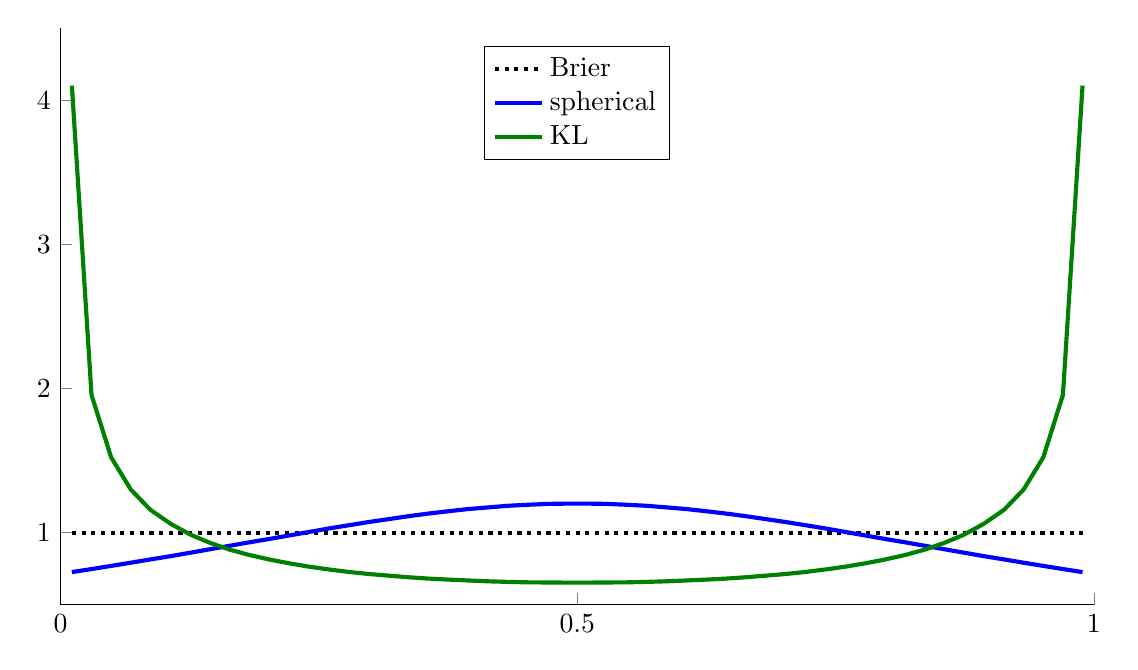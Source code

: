% This file was created by matlab2tikz v0.2.2.
% Copyright (c) 2008--2012, Nico Schlömer <nico.schloemer@gmail.com>
% All rights reserved.
% 
% The latest updates can be retrieved from
%   http://www.mathworks.com/matlabcentral/fileexchange/22022-matlab2tikz
% where you can also make suggestions and rate matlab2tikz.
% 
% 
% 
\begin{tikzpicture}

\begin{axis}[%
view={0}{90},
width=5.167in,
height=2.883in,
scale only axis,
xmin=0, xmax=1,
xtick={0,0.5,1},
ymin=0.5, ymax=4.5,
axis lines*=left,
legend style={at={(0.5,0.97)},anchor=north,nodes=right}]
\addplot [
color=black,
dotted,
line width=1.5pt
]
coordinates{
 (0.011,1)(0.03,1)(0.049,1)(0.068,1)(0.087,1)(0.107,1)(0.126,1)(0.145,1)(0.164,1)(0.183,1)(0.203,1)(0.222,1)(0.241,1)(0.26,1)(0.279,1)(0.298,1)(0.318,1)(0.337,1)(0.356,1)(0.375,1)(0.394,1)(0.414,1)(0.433,1)(0.452,1)(0.471,1)(0.49,1)(0.51,1)(0.529,1)(0.548,1)(0.567,1)(0.586,1)(0.606,1)(0.625,1)(0.644,1)(0.663,1)(0.682,1)(0.702,1)(0.721,1)(0.74,1)(0.759,1)(0.778,1)(0.797,1)(0.817,1)(0.836,1)(0.855,1)(0.874,1)(0.893,1)(0.913,1)(0.932,1)(0.951,1)(0.97,1)(0.989,1) 
};
\addlegendentry{Brier};

\addplot [
color=blue,
solid,
line width=1.5pt
]
coordinates{
 (0.011,0.727)(0.03,0.748)(0.049,0.77)(0.068,0.792)(0.087,0.815)(0.107,0.838)(0.126,0.862)(0.145,0.886)(0.164,0.91)(0.183,0.934)(0.203,0.958)(0.222,0.982)(0.241,1.006)(0.26,1.03)(0.279,1.052)(0.298,1.074)(0.318,1.095)(0.337,1.115)(0.356,1.133)(0.375,1.149)(0.394,1.164)(0.414,1.176)(0.433,1.187)(0.452,1.194)(0.471,1.2)(0.49,1.202)(0.51,1.202)(0.529,1.2)(0.548,1.194)(0.567,1.187)(0.586,1.176)(0.606,1.164)(0.625,1.149)(0.644,1.133)(0.663,1.115)(0.682,1.095)(0.702,1.074)(0.721,1.052)(0.74,1.03)(0.759,1.006)(0.778,0.982)(0.797,0.958)(0.817,0.934)(0.836,0.91)(0.855,0.886)(0.874,0.862)(0.893,0.838)(0.913,0.815)(0.932,0.792)(0.951,0.77)(0.97,0.748)(0.989,0.727) 
};
\addlegendentry{spherical};

\addplot [
color=green!50!black,
solid,
line width=1.5pt
]
coordinates{
 (0.011,4.102)(0.03,1.956)(0.049,1.523)(0.068,1.3)(0.087,1.159)(0.107,1.06)(0.126,0.986)(0.145,0.929)(0.164,0.882)(0.183,0.845)(0.203,0.813)(0.222,0.787)(0.241,0.764)(0.26,0.745)(0.279,0.728)(0.298,0.714)(0.318,0.702)(0.337,0.691)(0.356,0.682)(0.375,0.675)(0.394,0.669)(0.414,0.663)(0.433,0.659)(0.452,0.656)(0.471,0.655)(0.49,0.654)(0.51,0.654)(0.529,0.655)(0.548,0.656)(0.567,0.659)(0.586,0.663)(0.606,0.669)(0.625,0.675)(0.644,0.682)(0.663,0.691)(0.682,0.702)(0.702,0.714)(0.721,0.728)(0.74,0.745)(0.759,0.764)(0.778,0.787)(0.797,0.813)(0.817,0.845)(0.836,0.882)(0.855,0.929)(0.874,0.986)(0.893,1.06)(0.913,1.159)(0.932,1.3)(0.951,1.523)(0.97,1.956)(0.989,4.102) 
};
\addlegendentry{KL};

\end{axis}
\end{tikzpicture}%